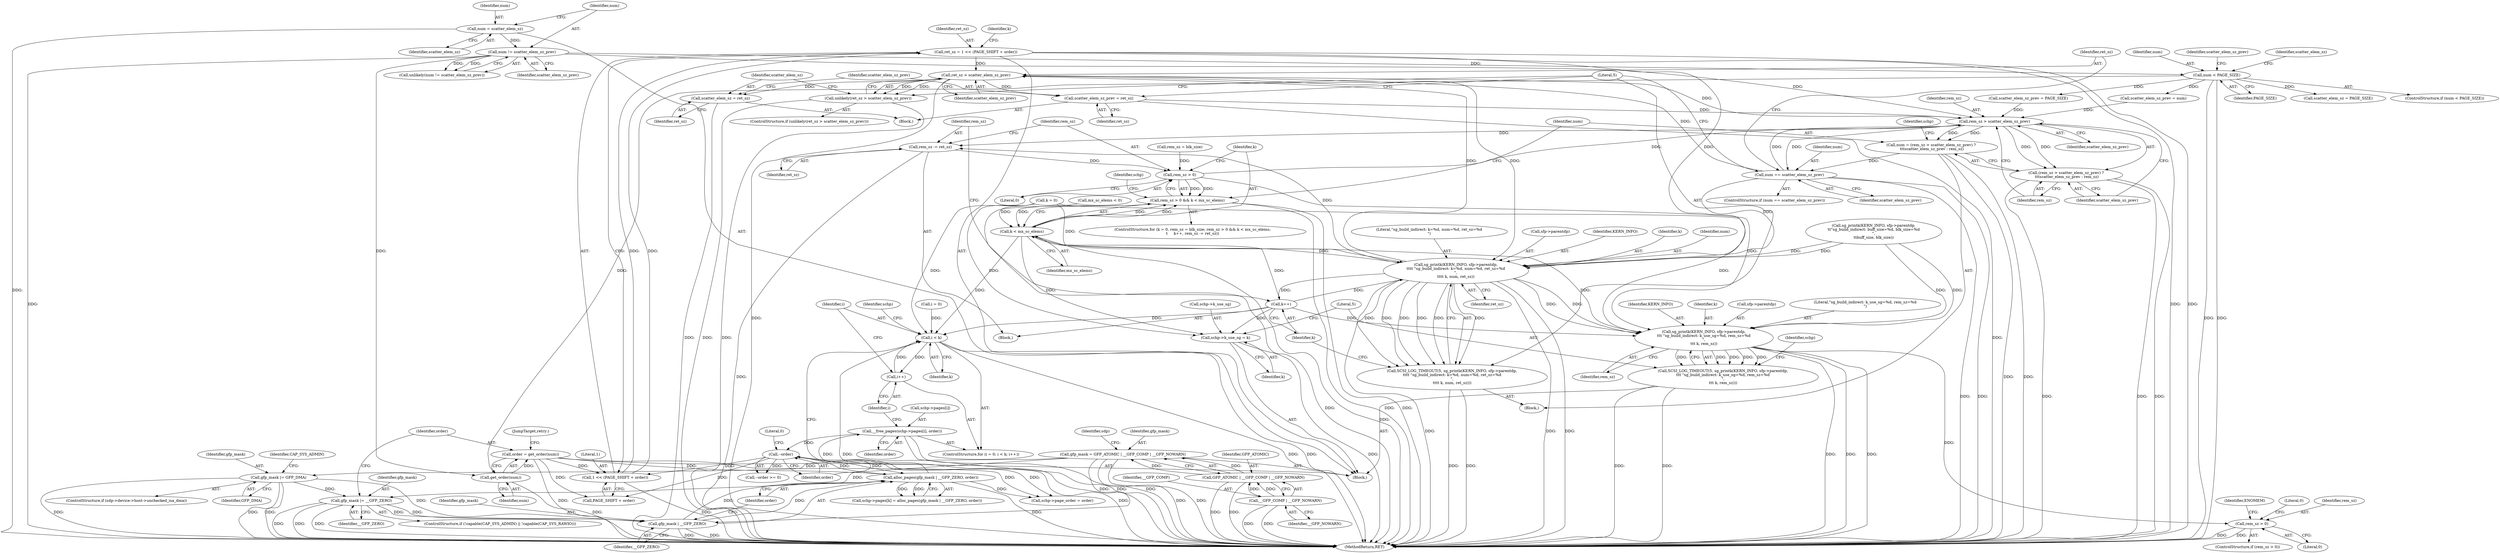 digraph "0_linux_a45b599ad808c3c982fdcdc12b0b8611c2f92824@integer" {
"1000238" [label="(Call,ret_sz = 1 << (PAGE_SHIFT + order))"];
"1000240" [label="(Call,1 << (PAGE_SHIFT + order))"];
"1000375" [label="(Call,--order)"];
"1000281" [label="(Call,alloc_pages(gfp_mask | __GFP_ZERO, order))"];
"1000282" [label="(Call,gfp_mask | __GFP_ZERO)"];
"1000230" [label="(Call,gfp_mask |= __GFP_ZERO)"];
"1000134" [label="(Call,gfp_mask = GFP_ATOMIC | __GFP_COMP | __GFP_NOWARN)"];
"1000136" [label="(Call,GFP_ATOMIC | __GFP_COMP | __GFP_NOWARN)"];
"1000138" [label="(Call,__GFP_COMP | __GFP_NOWARN)"];
"1000219" [label="(Call,gfp_mask |= GFP_DMA)"];
"1000233" [label="(Call,order = get_order(num))"];
"1000235" [label="(Call,get_order(num))"];
"1000192" [label="(Call,num != scatter_elem_sz_prev)"];
"1000187" [label="(Call,num = scatter_elem_sz)"];
"1000197" [label="(Call,num < PAGE_SIZE)"];
"1000366" [label="(Call,__free_pages(schp->pages[i], order))"];
"1000301" [label="(Call,ret_sz > scatter_elem_sz_prev)"];
"1000270" [label="(Call,rem_sz > scatter_elem_sz_prev)"];
"1000263" [label="(Call,rem_sz -= ret_sz)"];
"1000254" [label="(Call,rem_sz > 0)"];
"1000253" [label="(Call,rem_sz > 0 && k < mx_sc_elems)"];
"1000334" [label="(Call,sg_printk(KERN_INFO, sfp->parentdp,\n\t\t\t \"sg_build_indirect: k_use_sg=%d, rem_sz=%d\n\",\n\t\t\t k, rem_sz))"];
"1000332" [label="(Call,SCSI_LOG_TIMEOUT(5, sg_printk(KERN_INFO, sfp->parentdp,\n\t\t\t \"sg_build_indirect: k_use_sg=%d, rem_sz=%d\n\",\n\t\t\t k, rem_sz)))"];
"1000348" [label="(Call,rem_sz > 0)"];
"1000267" [label="(Call,num = (rem_sz > scatter_elem_sz_prev) ?\n \t\t\tscatter_elem_sz_prev : rem_sz)"];
"1000295" [label="(Call,num == scatter_elem_sz_prev)"];
"1000313" [label="(Call,sg_printk(KERN_INFO, sfp->parentdp,\n\t\t\t\t \"sg_build_indirect: k=%d, num=%d, ret_sz=%d\n\",\n\t\t\t\t k, num, ret_sz))"];
"1000261" [label="(Call,k++)"];
"1000257" [label="(Call,k < mx_sc_elems)"];
"1000327" [label="(Call,schp->k_use_sg = k)"];
"1000361" [label="(Call,i < k)"];
"1000364" [label="(Call,i++)"];
"1000311" [label="(Call,SCSI_LOG_TIMEOUT(5, sg_printk(KERN_INFO, sfp->parentdp,\n\t\t\t\t \"sg_build_indirect: k=%d, num=%d, ret_sz=%d\n\",\n\t\t\t\t k, num, ret_sz)))"];
"1000269" [label="(Call,(rem_sz > scatter_elem_sz_prev) ?\n \t\t\tscatter_elem_sz_prev : rem_sz)"];
"1000300" [label="(Call,unlikely(ret_sz > scatter_elem_sz_prev))"];
"1000305" [label="(Call,scatter_elem_sz = ret_sz)"];
"1000308" [label="(Call,scatter_elem_sz_prev = ret_sz)"];
"1000193" [label="(Identifier,num)"];
"1000139" [label="(Identifier,__GFP_COMP)"];
"1000348" [label="(Call,rem_sz > 0)"];
"1000295" [label="(Call,num == scatter_elem_sz_prev)"];
"1000377" [label="(Literal,0)"];
"1000365" [label="(Identifier,i)"];
"1000222" [label="(ControlStructure,if (!capable(CAP_SYS_ADMIN) || !capable(CAP_SYS_RAWIO)))"];
"1000310" [label="(Identifier,ret_sz)"];
"1000320" [label="(Identifier,num)"];
"1000372" [label="(Identifier,order)"];
"1000273" [label="(Identifier,scatter_elem_sz_prev)"];
"1000341" [label="(Identifier,rem_sz)"];
"1000242" [label="(Call,PAGE_SHIFT + order)"];
"1000318" [label="(Literal,\"sg_build_indirect: k=%d, num=%d, ret_sz=%d\n\")"];
"1000315" [label="(Call,sfp->parentdp)"];
"1000269" [label="(Call,(rem_sz > scatter_elem_sz_prev) ?\n \t\t\tscatter_elem_sz_prev : rem_sz)"];
"1000328" [label="(Call,schp->k_use_sg)"];
"1000187" [label="(Call,num = scatter_elem_sz)"];
"1000307" [label="(Identifier,ret_sz)"];
"1000258" [label="(Identifier,k)"];
"1000332" [label="(Call,SCSI_LOG_TIMEOUT(5, sg_printk(KERN_INFO, sfp->parentdp,\n\t\t\t \"sg_build_indirect: k_use_sg=%d, rem_sz=%d\n\",\n\t\t\t k, rem_sz)))"];
"1000226" [label="(Identifier,CAP_SYS_ADMIN)"];
"1000321" [label="(Identifier,ret_sz)"];
"1000382" [label="(MethodReturn,RET)"];
"1000220" [label="(Identifier,gfp_mask)"];
"1000238" [label="(Call,ret_sz = 1 << (PAGE_SHIFT + order))"];
"1000333" [label="(Literal,5)"];
"1000267" [label="(Call,num = (rem_sz > scatter_elem_sz_prev) ?\n \t\t\tscatter_elem_sz_prev : rem_sz)"];
"1000306" [label="(Identifier,scatter_elem_sz)"];
"1000367" [label="(Call,schp->pages[i])"];
"1000266" [label="(Block,)"];
"1000300" [label="(Call,unlikely(ret_sz > scatter_elem_sz_prev))"];
"1000363" [label="(Identifier,k)"];
"1000231" [label="(Identifier,gfp_mask)"];
"1000208" [label="(Call,scatter_elem_sz_prev = num)"];
"1000194" [label="(Identifier,scatter_elem_sz_prev)"];
"1000349" [label="(Identifier,rem_sz)"];
"1000270" [label="(Call,rem_sz > scatter_elem_sz_prev)"];
"1000236" [label="(Identifier,num)"];
"1000253" [label="(Call,rem_sz > 0 && k < mx_sc_elems)"];
"1000302" [label="(Identifier,ret_sz)"];
"1000272" [label="(Identifier,scatter_elem_sz_prev)"];
"1000314" [label="(Identifier,KERN_INFO)"];
"1000268" [label="(Identifier,num)"];
"1000264" [label="(Identifier,rem_sz)"];
"1000309" [label="(Identifier,scatter_elem_sz_prev)"];
"1000262" [label="(Identifier,k)"];
"1000235" [label="(Call,get_order(num))"];
"1000256" [label="(Literal,0)"];
"1000283" [label="(Identifier,gfp_mask)"];
"1000304" [label="(Block,)"];
"1000188" [label="(Identifier,num)"];
"1000375" [label="(Call,--order)"];
"1000284" [label="(Identifier,__GFP_ZERO)"];
"1000134" [label="(Call,gfp_mask = GFP_ATOMIC | __GFP_COMP | __GFP_NOWARN)"];
"1000197" [label="(Call,num < PAGE_SIZE)"];
"1000201" [label="(Call,scatter_elem_sz = PAGE_SIZE)"];
"1000353" [label="(Identifier,ENOMEM)"];
"1000334" [label="(Call,sg_printk(KERN_INFO, sfp->parentdp,\n\t\t\t \"sg_build_indirect: k_use_sg=%d, rem_sz=%d\n\",\n\t\t\t k, rem_sz))"];
"1000110" [label="(Block,)"];
"1000303" [label="(Identifier,scatter_elem_sz_prev)"];
"1000140" [label="(Identifier,__GFP_NOWARN)"];
"1000285" [label="(Identifier,order)"];
"1000257" [label="(Call,k < mx_sc_elems)"];
"1000250" [label="(Call,rem_sz = blk_size)"];
"1000189" [label="(Identifier,scatter_elem_sz)"];
"1000357" [label="(ControlStructure,for (i = 0; i < k; i++))"];
"1000239" [label="(Identifier,ret_sz)"];
"1000313" [label="(Call,sg_printk(KERN_INFO, sfp->parentdp,\n\t\t\t\t \"sg_build_indirect: k=%d, num=%d, ret_sz=%d\n\",\n\t\t\t\t k, num, ret_sz))"];
"1000191" [label="(Call,unlikely(num != scatter_elem_sz_prev))"];
"1000361" [label="(Call,i < k)"];
"1000281" [label="(Call,alloc_pages(gfp_mask | __GFP_ZERO, order))"];
"1000230" [label="(Call,gfp_mask |= __GFP_ZERO)"];
"1000322" [label="(Call,schp->page_order = order)"];
"1000221" [label="(Identifier,GFP_DMA)"];
"1000192" [label="(Call,num != scatter_elem_sz_prev)"];
"1000327" [label="(Call,schp->k_use_sg = k)"];
"1000136" [label="(Call,GFP_ATOMIC | __GFP_COMP | __GFP_NOWARN)"];
"1000335" [label="(Identifier,KERN_INFO)"];
"1000319" [label="(Identifier,k)"];
"1000255" [label="(Identifier,rem_sz)"];
"1000260" [label="(Block,)"];
"1000241" [label="(Literal,1)"];
"1000233" [label="(Call,order = get_order(num))"];
"1000366" [label="(Call,__free_pages(schp->pages[i], order))"];
"1000219" [label="(Call,gfp_mask |= GFP_DMA)"];
"1000274" [label="(Identifier,rem_sz)"];
"1000232" [label="(Identifier,__GFP_ZERO)"];
"1000362" [label="(Identifier,i)"];
"1000202" [label="(Identifier,scatter_elem_sz)"];
"1000265" [label="(Identifier,ret_sz)"];
"1000347" [label="(ControlStructure,if (rem_sz > 0))"];
"1000275" [label="(Call,schp->pages[k] = alloc_pages(gfp_mask | __GFP_ZERO, order))"];
"1000369" [label="(Identifier,schp)"];
"1000305" [label="(Call,scatter_elem_sz = ret_sz)"];
"1000350" [label="(Literal,0)"];
"1000355" [label="(Literal,0)"];
"1000143" [label="(Identifier,sdp)"];
"1000245" [label="(ControlStructure,for (k = 0, rem_sz = blk_size; rem_sz > 0 && k < mx_sc_elems;\n\t     k++, rem_sz -= ret_sz))"];
"1000308" [label="(Call,scatter_elem_sz_prev = ret_sz)"];
"1000182" [label="(Call,mx_sc_elems < 0)"];
"1000374" [label="(Call,--order >= 0)"];
"1000204" [label="(Call,scatter_elem_sz_prev = PAGE_SIZE)"];
"1000167" [label="(Call,sg_printk(KERN_INFO, sfp->parentdp,\n\t\t\"sg_build_indirect: buff_size=%d, blk_size=%d\n\",\n\t\tbuff_size, blk_size))"];
"1000198" [label="(Identifier,num)"];
"1000247" [label="(Call,k = 0)"];
"1000138" [label="(Call,__GFP_COMP | __GFP_NOWARN)"];
"1000340" [label="(Identifier,k)"];
"1000234" [label="(Identifier,order)"];
"1000294" [label="(ControlStructure,if (num == scatter_elem_sz_prev))"];
"1000248" [label="(Identifier,k)"];
"1000263" [label="(Call,rem_sz -= ret_sz)"];
"1000344" [label="(Identifier,schp)"];
"1000240" [label="(Call,1 << (PAGE_SHIFT + order))"];
"1000137" [label="(Identifier,GFP_ATOMIC)"];
"1000324" [label="(Identifier,schp)"];
"1000271" [label="(Identifier,rem_sz)"];
"1000376" [label="(Identifier,order)"];
"1000254" [label="(Call,rem_sz > 0)"];
"1000312" [label="(Literal,5)"];
"1000336" [label="(Call,sfp->parentdp)"];
"1000297" [label="(Identifier,scatter_elem_sz_prev)"];
"1000339" [label="(Literal,\"sg_build_indirect: k_use_sg=%d, rem_sz=%d\n\")"];
"1000296" [label="(Identifier,num)"];
"1000282" [label="(Call,gfp_mask | __GFP_ZERO)"];
"1000196" [label="(ControlStructure,if (num < PAGE_SIZE))"];
"1000199" [label="(Identifier,PAGE_SIZE)"];
"1000331" [label="(Identifier,k)"];
"1000364" [label="(Call,i++)"];
"1000278" [label="(Identifier,schp)"];
"1000261" [label="(Call,k++)"];
"1000211" [label="(ControlStructure,if (sdp->device->host->unchecked_isa_dma))"];
"1000237" [label="(JumpTarget,retry:)"];
"1000311" [label="(Call,SCSI_LOG_TIMEOUT(5, sg_printk(KERN_INFO, sfp->parentdp,\n\t\t\t\t \"sg_build_indirect: k=%d, num=%d, ret_sz=%d\n\",\n\t\t\t\t k, num, ret_sz)))"];
"1000299" [label="(ControlStructure,if (unlikely(ret_sz > scatter_elem_sz_prev)))"];
"1000259" [label="(Identifier,mx_sc_elems)"];
"1000358" [label="(Call,i = 0)"];
"1000209" [label="(Identifier,scatter_elem_sz_prev)"];
"1000135" [label="(Identifier,gfp_mask)"];
"1000301" [label="(Call,ret_sz > scatter_elem_sz_prev)"];
"1000238" -> "1000110"  [label="AST: "];
"1000238" -> "1000240"  [label="CFG: "];
"1000239" -> "1000238"  [label="AST: "];
"1000240" -> "1000238"  [label="AST: "];
"1000248" -> "1000238"  [label="CFG: "];
"1000238" -> "1000382"  [label="DDG: "];
"1000238" -> "1000382"  [label="DDG: "];
"1000240" -> "1000238"  [label="DDG: "];
"1000240" -> "1000238"  [label="DDG: "];
"1000238" -> "1000301"  [label="DDG: "];
"1000238" -> "1000313"  [label="DDG: "];
"1000240" -> "1000242"  [label="CFG: "];
"1000241" -> "1000240"  [label="AST: "];
"1000242" -> "1000240"  [label="AST: "];
"1000240" -> "1000382"  [label="DDG: "];
"1000375" -> "1000240"  [label="DDG: "];
"1000233" -> "1000240"  [label="DDG: "];
"1000375" -> "1000374"  [label="AST: "];
"1000375" -> "1000376"  [label="CFG: "];
"1000376" -> "1000375"  [label="AST: "];
"1000377" -> "1000375"  [label="CFG: "];
"1000375" -> "1000382"  [label="DDG: "];
"1000375" -> "1000242"  [label="DDG: "];
"1000375" -> "1000281"  [label="DDG: "];
"1000375" -> "1000322"  [label="DDG: "];
"1000375" -> "1000374"  [label="DDG: "];
"1000281" -> "1000375"  [label="DDG: "];
"1000366" -> "1000375"  [label="DDG: "];
"1000281" -> "1000275"  [label="AST: "];
"1000281" -> "1000285"  [label="CFG: "];
"1000282" -> "1000281"  [label="AST: "];
"1000285" -> "1000281"  [label="AST: "];
"1000275" -> "1000281"  [label="CFG: "];
"1000281" -> "1000382"  [label="DDG: "];
"1000281" -> "1000275"  [label="DDG: "];
"1000281" -> "1000275"  [label="DDG: "];
"1000282" -> "1000281"  [label="DDG: "];
"1000282" -> "1000281"  [label="DDG: "];
"1000233" -> "1000281"  [label="DDG: "];
"1000281" -> "1000322"  [label="DDG: "];
"1000281" -> "1000366"  [label="DDG: "];
"1000282" -> "1000284"  [label="CFG: "];
"1000283" -> "1000282"  [label="AST: "];
"1000284" -> "1000282"  [label="AST: "];
"1000285" -> "1000282"  [label="CFG: "];
"1000282" -> "1000382"  [label="DDG: "];
"1000282" -> "1000382"  [label="DDG: "];
"1000230" -> "1000282"  [label="DDG: "];
"1000230" -> "1000282"  [label="DDG: "];
"1000134" -> "1000282"  [label="DDG: "];
"1000219" -> "1000282"  [label="DDG: "];
"1000230" -> "1000222"  [label="AST: "];
"1000230" -> "1000232"  [label="CFG: "];
"1000231" -> "1000230"  [label="AST: "];
"1000232" -> "1000230"  [label="AST: "];
"1000234" -> "1000230"  [label="CFG: "];
"1000230" -> "1000382"  [label="DDG: "];
"1000230" -> "1000382"  [label="DDG: "];
"1000230" -> "1000382"  [label="DDG: "];
"1000134" -> "1000230"  [label="DDG: "];
"1000219" -> "1000230"  [label="DDG: "];
"1000134" -> "1000110"  [label="AST: "];
"1000134" -> "1000136"  [label="CFG: "];
"1000135" -> "1000134"  [label="AST: "];
"1000136" -> "1000134"  [label="AST: "];
"1000143" -> "1000134"  [label="CFG: "];
"1000134" -> "1000382"  [label="DDG: "];
"1000134" -> "1000382"  [label="DDG: "];
"1000136" -> "1000134"  [label="DDG: "];
"1000136" -> "1000134"  [label="DDG: "];
"1000134" -> "1000219"  [label="DDG: "];
"1000136" -> "1000138"  [label="CFG: "];
"1000137" -> "1000136"  [label="AST: "];
"1000138" -> "1000136"  [label="AST: "];
"1000136" -> "1000382"  [label="DDG: "];
"1000136" -> "1000382"  [label="DDG: "];
"1000138" -> "1000136"  [label="DDG: "];
"1000138" -> "1000136"  [label="DDG: "];
"1000138" -> "1000140"  [label="CFG: "];
"1000139" -> "1000138"  [label="AST: "];
"1000140" -> "1000138"  [label="AST: "];
"1000138" -> "1000382"  [label="DDG: "];
"1000138" -> "1000382"  [label="DDG: "];
"1000219" -> "1000211"  [label="AST: "];
"1000219" -> "1000221"  [label="CFG: "];
"1000220" -> "1000219"  [label="AST: "];
"1000221" -> "1000219"  [label="AST: "];
"1000226" -> "1000219"  [label="CFG: "];
"1000219" -> "1000382"  [label="DDG: "];
"1000219" -> "1000382"  [label="DDG: "];
"1000219" -> "1000382"  [label="DDG: "];
"1000233" -> "1000110"  [label="AST: "];
"1000233" -> "1000235"  [label="CFG: "];
"1000234" -> "1000233"  [label="AST: "];
"1000235" -> "1000233"  [label="AST: "];
"1000237" -> "1000233"  [label="CFG: "];
"1000233" -> "1000382"  [label="DDG: "];
"1000235" -> "1000233"  [label="DDG: "];
"1000233" -> "1000242"  [label="DDG: "];
"1000233" -> "1000322"  [label="DDG: "];
"1000235" -> "1000236"  [label="CFG: "];
"1000236" -> "1000235"  [label="AST: "];
"1000235" -> "1000382"  [label="DDG: "];
"1000192" -> "1000235"  [label="DDG: "];
"1000197" -> "1000235"  [label="DDG: "];
"1000192" -> "1000191"  [label="AST: "];
"1000192" -> "1000194"  [label="CFG: "];
"1000193" -> "1000192"  [label="AST: "];
"1000194" -> "1000192"  [label="AST: "];
"1000191" -> "1000192"  [label="CFG: "];
"1000192" -> "1000382"  [label="DDG: "];
"1000192" -> "1000191"  [label="DDG: "];
"1000192" -> "1000191"  [label="DDG: "];
"1000187" -> "1000192"  [label="DDG: "];
"1000192" -> "1000197"  [label="DDG: "];
"1000192" -> "1000270"  [label="DDG: "];
"1000187" -> "1000110"  [label="AST: "];
"1000187" -> "1000189"  [label="CFG: "];
"1000188" -> "1000187"  [label="AST: "];
"1000189" -> "1000187"  [label="AST: "];
"1000193" -> "1000187"  [label="CFG: "];
"1000187" -> "1000382"  [label="DDG: "];
"1000197" -> "1000196"  [label="AST: "];
"1000197" -> "1000199"  [label="CFG: "];
"1000198" -> "1000197"  [label="AST: "];
"1000199" -> "1000197"  [label="AST: "];
"1000202" -> "1000197"  [label="CFG: "];
"1000209" -> "1000197"  [label="CFG: "];
"1000197" -> "1000382"  [label="DDG: "];
"1000197" -> "1000382"  [label="DDG: "];
"1000197" -> "1000201"  [label="DDG: "];
"1000197" -> "1000204"  [label="DDG: "];
"1000197" -> "1000208"  [label="DDG: "];
"1000366" -> "1000357"  [label="AST: "];
"1000366" -> "1000372"  [label="CFG: "];
"1000367" -> "1000366"  [label="AST: "];
"1000372" -> "1000366"  [label="AST: "];
"1000365" -> "1000366"  [label="CFG: "];
"1000366" -> "1000382"  [label="DDG: "];
"1000366" -> "1000382"  [label="DDG: "];
"1000301" -> "1000300"  [label="AST: "];
"1000301" -> "1000303"  [label="CFG: "];
"1000302" -> "1000301"  [label="AST: "];
"1000303" -> "1000301"  [label="AST: "];
"1000300" -> "1000301"  [label="CFG: "];
"1000301" -> "1000382"  [label="DDG: "];
"1000301" -> "1000270"  [label="DDG: "];
"1000301" -> "1000300"  [label="DDG: "];
"1000301" -> "1000300"  [label="DDG: "];
"1000313" -> "1000301"  [label="DDG: "];
"1000295" -> "1000301"  [label="DDG: "];
"1000301" -> "1000305"  [label="DDG: "];
"1000301" -> "1000308"  [label="DDG: "];
"1000301" -> "1000313"  [label="DDG: "];
"1000270" -> "1000269"  [label="AST: "];
"1000270" -> "1000272"  [label="CFG: "];
"1000271" -> "1000270"  [label="AST: "];
"1000272" -> "1000270"  [label="AST: "];
"1000273" -> "1000270"  [label="CFG: "];
"1000274" -> "1000270"  [label="CFG: "];
"1000270" -> "1000263"  [label="DDG: "];
"1000270" -> "1000267"  [label="DDG: "];
"1000270" -> "1000267"  [label="DDG: "];
"1000254" -> "1000270"  [label="DDG: "];
"1000308" -> "1000270"  [label="DDG: "];
"1000208" -> "1000270"  [label="DDG: "];
"1000295" -> "1000270"  [label="DDG: "];
"1000204" -> "1000270"  [label="DDG: "];
"1000270" -> "1000269"  [label="DDG: "];
"1000270" -> "1000269"  [label="DDG: "];
"1000270" -> "1000295"  [label="DDG: "];
"1000263" -> "1000260"  [label="AST: "];
"1000263" -> "1000265"  [label="CFG: "];
"1000264" -> "1000263"  [label="AST: "];
"1000265" -> "1000263"  [label="AST: "];
"1000255" -> "1000263"  [label="CFG: "];
"1000263" -> "1000382"  [label="DDG: "];
"1000263" -> "1000254"  [label="DDG: "];
"1000313" -> "1000263"  [label="DDG: "];
"1000254" -> "1000253"  [label="AST: "];
"1000254" -> "1000256"  [label="CFG: "];
"1000255" -> "1000254"  [label="AST: "];
"1000256" -> "1000254"  [label="AST: "];
"1000258" -> "1000254"  [label="CFG: "];
"1000253" -> "1000254"  [label="CFG: "];
"1000254" -> "1000253"  [label="DDG: "];
"1000254" -> "1000253"  [label="DDG: "];
"1000250" -> "1000254"  [label="DDG: "];
"1000254" -> "1000334"  [label="DDG: "];
"1000253" -> "1000245"  [label="AST: "];
"1000253" -> "1000257"  [label="CFG: "];
"1000257" -> "1000253"  [label="AST: "];
"1000268" -> "1000253"  [label="CFG: "];
"1000324" -> "1000253"  [label="CFG: "];
"1000253" -> "1000382"  [label="DDG: "];
"1000253" -> "1000382"  [label="DDG: "];
"1000253" -> "1000382"  [label="DDG: "];
"1000257" -> "1000253"  [label="DDG: "];
"1000257" -> "1000253"  [label="DDG: "];
"1000334" -> "1000332"  [label="AST: "];
"1000334" -> "1000341"  [label="CFG: "];
"1000335" -> "1000334"  [label="AST: "];
"1000336" -> "1000334"  [label="AST: "];
"1000339" -> "1000334"  [label="AST: "];
"1000340" -> "1000334"  [label="AST: "];
"1000341" -> "1000334"  [label="AST: "];
"1000332" -> "1000334"  [label="CFG: "];
"1000334" -> "1000382"  [label="DDG: "];
"1000334" -> "1000382"  [label="DDG: "];
"1000334" -> "1000382"  [label="DDG: "];
"1000334" -> "1000332"  [label="DDG: "];
"1000334" -> "1000332"  [label="DDG: "];
"1000334" -> "1000332"  [label="DDG: "];
"1000334" -> "1000332"  [label="DDG: "];
"1000334" -> "1000332"  [label="DDG: "];
"1000167" -> "1000334"  [label="DDG: "];
"1000167" -> "1000334"  [label="DDG: "];
"1000313" -> "1000334"  [label="DDG: "];
"1000313" -> "1000334"  [label="DDG: "];
"1000247" -> "1000334"  [label="DDG: "];
"1000257" -> "1000334"  [label="DDG: "];
"1000261" -> "1000334"  [label="DDG: "];
"1000334" -> "1000348"  [label="DDG: "];
"1000332" -> "1000110"  [label="AST: "];
"1000333" -> "1000332"  [label="AST: "];
"1000344" -> "1000332"  [label="CFG: "];
"1000332" -> "1000382"  [label="DDG: "];
"1000332" -> "1000382"  [label="DDG: "];
"1000348" -> "1000347"  [label="AST: "];
"1000348" -> "1000350"  [label="CFG: "];
"1000349" -> "1000348"  [label="AST: "];
"1000350" -> "1000348"  [label="AST: "];
"1000353" -> "1000348"  [label="CFG: "];
"1000355" -> "1000348"  [label="CFG: "];
"1000348" -> "1000382"  [label="DDG: "];
"1000348" -> "1000382"  [label="DDG: "];
"1000267" -> "1000266"  [label="AST: "];
"1000267" -> "1000269"  [label="CFG: "];
"1000268" -> "1000267"  [label="AST: "];
"1000269" -> "1000267"  [label="AST: "];
"1000278" -> "1000267"  [label="CFG: "];
"1000267" -> "1000382"  [label="DDG: "];
"1000267" -> "1000382"  [label="DDG: "];
"1000267" -> "1000295"  [label="DDG: "];
"1000295" -> "1000294"  [label="AST: "];
"1000295" -> "1000297"  [label="CFG: "];
"1000296" -> "1000295"  [label="AST: "];
"1000297" -> "1000295"  [label="AST: "];
"1000302" -> "1000295"  [label="CFG: "];
"1000312" -> "1000295"  [label="CFG: "];
"1000295" -> "1000382"  [label="DDG: "];
"1000295" -> "1000382"  [label="DDG: "];
"1000295" -> "1000313"  [label="DDG: "];
"1000313" -> "1000311"  [label="AST: "];
"1000313" -> "1000321"  [label="CFG: "];
"1000314" -> "1000313"  [label="AST: "];
"1000315" -> "1000313"  [label="AST: "];
"1000318" -> "1000313"  [label="AST: "];
"1000319" -> "1000313"  [label="AST: "];
"1000320" -> "1000313"  [label="AST: "];
"1000321" -> "1000313"  [label="AST: "];
"1000311" -> "1000313"  [label="CFG: "];
"1000313" -> "1000382"  [label="DDG: "];
"1000313" -> "1000382"  [label="DDG: "];
"1000313" -> "1000382"  [label="DDG: "];
"1000313" -> "1000261"  [label="DDG: "];
"1000313" -> "1000311"  [label="DDG: "];
"1000313" -> "1000311"  [label="DDG: "];
"1000313" -> "1000311"  [label="DDG: "];
"1000313" -> "1000311"  [label="DDG: "];
"1000313" -> "1000311"  [label="DDG: "];
"1000313" -> "1000311"  [label="DDG: "];
"1000167" -> "1000313"  [label="DDG: "];
"1000167" -> "1000313"  [label="DDG: "];
"1000247" -> "1000313"  [label="DDG: "];
"1000257" -> "1000313"  [label="DDG: "];
"1000261" -> "1000313"  [label="DDG: "];
"1000261" -> "1000260"  [label="AST: "];
"1000261" -> "1000262"  [label="CFG: "];
"1000262" -> "1000261"  [label="AST: "];
"1000264" -> "1000261"  [label="CFG: "];
"1000261" -> "1000257"  [label="DDG: "];
"1000261" -> "1000327"  [label="DDG: "];
"1000261" -> "1000361"  [label="DDG: "];
"1000257" -> "1000259"  [label="CFG: "];
"1000258" -> "1000257"  [label="AST: "];
"1000259" -> "1000257"  [label="AST: "];
"1000257" -> "1000382"  [label="DDG: "];
"1000247" -> "1000257"  [label="DDG: "];
"1000182" -> "1000257"  [label="DDG: "];
"1000257" -> "1000327"  [label="DDG: "];
"1000257" -> "1000361"  [label="DDG: "];
"1000327" -> "1000110"  [label="AST: "];
"1000327" -> "1000331"  [label="CFG: "];
"1000328" -> "1000327"  [label="AST: "];
"1000331" -> "1000327"  [label="AST: "];
"1000333" -> "1000327"  [label="CFG: "];
"1000327" -> "1000382"  [label="DDG: "];
"1000247" -> "1000327"  [label="DDG: "];
"1000361" -> "1000357"  [label="AST: "];
"1000361" -> "1000363"  [label="CFG: "];
"1000362" -> "1000361"  [label="AST: "];
"1000363" -> "1000361"  [label="AST: "];
"1000369" -> "1000361"  [label="CFG: "];
"1000376" -> "1000361"  [label="CFG: "];
"1000361" -> "1000382"  [label="DDG: "];
"1000361" -> "1000382"  [label="DDG: "];
"1000361" -> "1000382"  [label="DDG: "];
"1000364" -> "1000361"  [label="DDG: "];
"1000358" -> "1000361"  [label="DDG: "];
"1000247" -> "1000361"  [label="DDG: "];
"1000361" -> "1000364"  [label="DDG: "];
"1000364" -> "1000357"  [label="AST: "];
"1000364" -> "1000365"  [label="CFG: "];
"1000365" -> "1000364"  [label="AST: "];
"1000362" -> "1000364"  [label="CFG: "];
"1000311" -> "1000266"  [label="AST: "];
"1000312" -> "1000311"  [label="AST: "];
"1000262" -> "1000311"  [label="CFG: "];
"1000311" -> "1000382"  [label="DDG: "];
"1000311" -> "1000382"  [label="DDG: "];
"1000269" -> "1000273"  [label="CFG: "];
"1000269" -> "1000274"  [label="CFG: "];
"1000273" -> "1000269"  [label="AST: "];
"1000274" -> "1000269"  [label="AST: "];
"1000269" -> "1000382"  [label="DDG: "];
"1000269" -> "1000382"  [label="DDG: "];
"1000269" -> "1000382"  [label="DDG: "];
"1000300" -> "1000299"  [label="AST: "];
"1000306" -> "1000300"  [label="CFG: "];
"1000312" -> "1000300"  [label="CFG: "];
"1000300" -> "1000382"  [label="DDG: "];
"1000300" -> "1000382"  [label="DDG: "];
"1000305" -> "1000304"  [label="AST: "];
"1000305" -> "1000307"  [label="CFG: "];
"1000306" -> "1000305"  [label="AST: "];
"1000307" -> "1000305"  [label="AST: "];
"1000309" -> "1000305"  [label="CFG: "];
"1000305" -> "1000382"  [label="DDG: "];
"1000308" -> "1000304"  [label="AST: "];
"1000308" -> "1000310"  [label="CFG: "];
"1000309" -> "1000308"  [label="AST: "];
"1000310" -> "1000308"  [label="AST: "];
"1000312" -> "1000308"  [label="CFG: "];
"1000308" -> "1000382"  [label="DDG: "];
}
